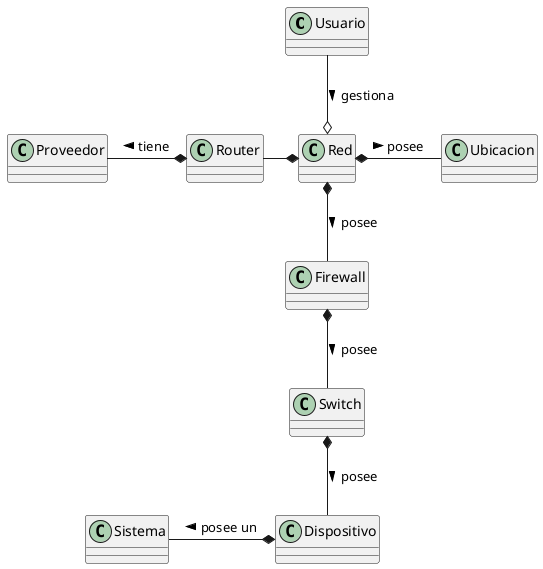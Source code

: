 @startuml
class Usuario
class Red
class Router
class Ubicacion
class Proveedor
class Firewall
class Switch
class Sistema

class Dispositivo

Usuario --o Red : gestiona >

Red *-r- Ubicacion : posee >
Red *-l- Router

Router *-l- Proveedor: tiene >

Red *-- Firewall : posee >
Firewall *-- Switch : posee >
Switch *-- Dispositivo : posee >
Dispositivo *-l- Sistema : posee un >

@enduml